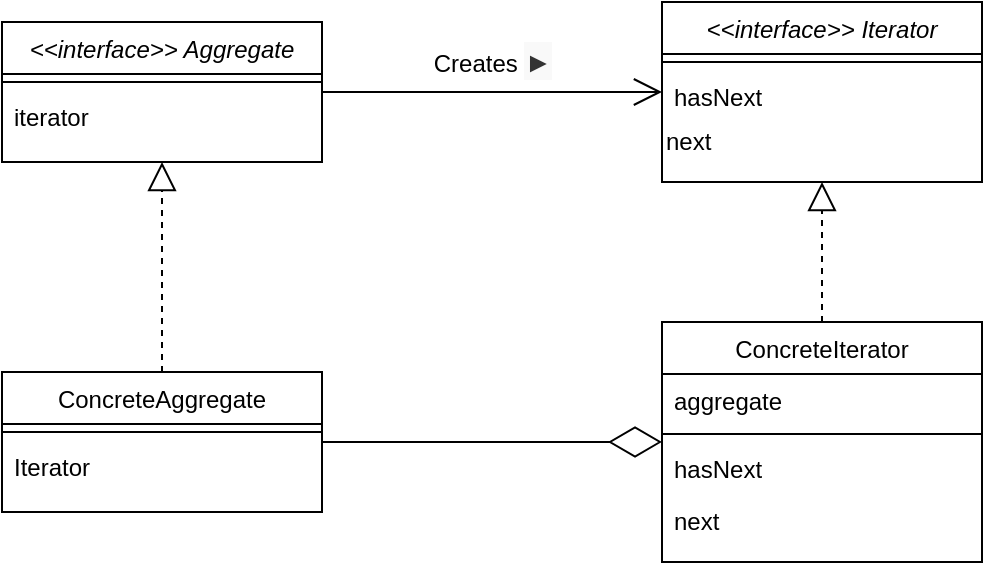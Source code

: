 <mxfile version="12.9.3" type="device"><diagram id="C5RBs43oDa-KdzZeNtuy" name="Page-1"><mxGraphModel dx="818" dy="1772" grid="1" gridSize="10" guides="1" tooltips="1" connect="1" arrows="1" fold="1" page="1" pageScale="1" pageWidth="827" pageHeight="1169" math="0" shadow="0"><root><mxCell id="WIyWlLk6GJQsqaUBKTNV-0"/><mxCell id="WIyWlLk6GJQsqaUBKTNV-1" parent="WIyWlLk6GJQsqaUBKTNV-0"/><mxCell id="iOKALO3kFAw9y9r0o-wG-12" value="" style="endArrow=block;dashed=1;endFill=0;endSize=12;html=1;" edge="1" parent="WIyWlLk6GJQsqaUBKTNV-1" source="zkfFHV4jXpPFQw0GAbJ--6" target="zkfFHV4jXpPFQw0GAbJ--0"><mxGeometry width="160" relative="1" as="geometry"><mxPoint x="280" y="355" as="sourcePoint"/><mxPoint x="220" y="180" as="targetPoint"/></mxGeometry></mxCell><mxCell id="iOKALO3kFAw9y9r0o-wG-17" value="" style="endArrow=block;dashed=1;endFill=0;endSize=12;html=1;" edge="1" parent="WIyWlLk6GJQsqaUBKTNV-1" source="zkfFHV4jXpPFQw0GAbJ--17" target="iOKALO3kFAw9y9r0o-wG-6"><mxGeometry width="160" relative="1" as="geometry"><mxPoint x="450" y="180" as="sourcePoint"/><mxPoint x="610" y="180" as="targetPoint"/></mxGeometry></mxCell><mxCell id="iOKALO3kFAw9y9r0o-wG-20" value="" style="endArrow=open;endFill=1;endSize=12;html=1;" edge="1" parent="WIyWlLk6GJQsqaUBKTNV-1" source="zkfFHV4jXpPFQw0GAbJ--0" target="iOKALO3kFAw9y9r0o-wG-6"><mxGeometry width="160" relative="1" as="geometry"><mxPoint x="390" y="50" as="sourcePoint"/><mxPoint x="550" y="50" as="targetPoint"/></mxGeometry></mxCell><mxCell id="iOKALO3kFAw9y9r0o-wG-22" value="Creates&amp;nbsp;&lt;span style=&quot;color: rgb(51 , 51 , 51) ; font-family: &amp;#34;open sans&amp;#34; , &amp;#34;helvetica neue&amp;#34; , &amp;#34;helvetica&amp;#34; , &amp;#34;arial&amp;#34; , sans-serif ; font-size: 14px ; text-align: left ; white-space: normal ; background-color: rgb(249 , 249 , 249)&quot;&gt;►&lt;/span&gt;" style="text;html=1;align=center;verticalAlign=middle;resizable=0;points=[];autosize=1;" vertex="1" parent="WIyWlLk6GJQsqaUBKTNV-1"><mxGeometry x="400" y="-20" width="70" height="20" as="geometry"/></mxCell><mxCell id="iOKALO3kFAw9y9r0o-wG-24" value="" style="endArrow=diamondThin;endFill=0;endSize=24;html=1;" edge="1" parent="WIyWlLk6GJQsqaUBKTNV-1" source="zkfFHV4jXpPFQw0GAbJ--6" target="zkfFHV4jXpPFQw0GAbJ--17"><mxGeometry width="160" relative="1" as="geometry"><mxPoint x="450" y="180" as="sourcePoint"/><mxPoint x="610" y="180" as="targetPoint"/></mxGeometry></mxCell><mxCell id="zkfFHV4jXpPFQw0GAbJ--0" value="&lt;&lt;interface&gt;&gt; Aggregate" style="swimlane;fontStyle=2;align=center;verticalAlign=top;childLayout=stackLayout;horizontal=1;startSize=26;horizontalStack=0;resizeParent=1;resizeLast=0;collapsible=1;marginBottom=0;rounded=0;shadow=0;strokeWidth=1;" parent="WIyWlLk6GJQsqaUBKTNV-1" vertex="1"><mxGeometry x="190" y="-30" width="160" height="70" as="geometry"><mxRectangle x="230" y="140" width="160" height="26" as="alternateBounds"/></mxGeometry></mxCell><mxCell id="zkfFHV4jXpPFQw0GAbJ--4" value="" style="line;html=1;strokeWidth=1;align=left;verticalAlign=middle;spacingTop=-1;spacingLeft=3;spacingRight=3;rotatable=0;labelPosition=right;points=[];portConstraint=eastwest;" parent="zkfFHV4jXpPFQw0GAbJ--0" vertex="1"><mxGeometry y="26" width="160" height="8" as="geometry"/></mxCell><mxCell id="zkfFHV4jXpPFQw0GAbJ--5" value="iterator" style="text;align=left;verticalAlign=top;spacingLeft=4;spacingRight=4;overflow=hidden;rotatable=0;points=[[0,0.5],[1,0.5]];portConstraint=eastwest;" parent="zkfFHV4jXpPFQw0GAbJ--0" vertex="1"><mxGeometry y="34" width="160" height="26" as="geometry"/></mxCell><mxCell id="iOKALO3kFAw9y9r0o-wG-6" value="&lt;&lt;interface&gt;&gt; Iterator" style="swimlane;fontStyle=2;align=center;verticalAlign=top;childLayout=stackLayout;horizontal=1;startSize=26;horizontalStack=0;resizeParent=1;resizeLast=0;collapsible=1;marginBottom=0;rounded=0;shadow=0;strokeWidth=1;" vertex="1" parent="WIyWlLk6GJQsqaUBKTNV-1"><mxGeometry x="520" y="-40" width="160" height="90" as="geometry"><mxRectangle x="230" y="140" width="160" height="26" as="alternateBounds"/></mxGeometry></mxCell><mxCell id="iOKALO3kFAw9y9r0o-wG-10" value="" style="line;html=1;strokeWidth=1;align=left;verticalAlign=middle;spacingTop=-1;spacingLeft=3;spacingRight=3;rotatable=0;labelPosition=right;points=[];portConstraint=eastwest;" vertex="1" parent="iOKALO3kFAw9y9r0o-wG-6"><mxGeometry y="26" width="160" height="8" as="geometry"/></mxCell><mxCell id="iOKALO3kFAw9y9r0o-wG-11" value="hasNext" style="text;align=left;verticalAlign=top;spacingLeft=4;spacingRight=4;overflow=hidden;rotatable=0;points=[[0,0.5],[1,0.5]];portConstraint=eastwest;" vertex="1" parent="iOKALO3kFAw9y9r0o-wG-6"><mxGeometry y="34" width="160" height="26" as="geometry"/></mxCell><mxCell id="iOKALO3kFAw9y9r0o-wG-15" value="next" style="text;html=1;align=left;verticalAlign=middle;resizable=0;points=[];autosize=1;" vertex="1" parent="iOKALO3kFAw9y9r0o-wG-6"><mxGeometry y="60" width="160" height="20" as="geometry"/></mxCell><mxCell id="zkfFHV4jXpPFQw0GAbJ--17" value="ConcreteIterator" style="swimlane;fontStyle=0;align=center;verticalAlign=top;childLayout=stackLayout;horizontal=1;startSize=26;horizontalStack=0;resizeParent=1;resizeLast=0;collapsible=1;marginBottom=0;rounded=0;shadow=0;strokeWidth=1;" parent="WIyWlLk6GJQsqaUBKTNV-1" vertex="1"><mxGeometry x="520" y="120" width="160" height="120" as="geometry"><mxRectangle x="550" y="140" width="160" height="26" as="alternateBounds"/></mxGeometry></mxCell><mxCell id="zkfFHV4jXpPFQw0GAbJ--18" value="aggregate" style="text;align=left;verticalAlign=top;spacingLeft=4;spacingRight=4;overflow=hidden;rotatable=0;points=[[0,0.5],[1,0.5]];portConstraint=eastwest;" parent="zkfFHV4jXpPFQw0GAbJ--17" vertex="1"><mxGeometry y="26" width="160" height="26" as="geometry"/></mxCell><mxCell id="zkfFHV4jXpPFQw0GAbJ--23" value="" style="line;html=1;strokeWidth=1;align=left;verticalAlign=middle;spacingTop=-1;spacingLeft=3;spacingRight=3;rotatable=0;labelPosition=right;points=[];portConstraint=eastwest;" parent="zkfFHV4jXpPFQw0GAbJ--17" vertex="1"><mxGeometry y="52" width="160" height="8" as="geometry"/></mxCell><mxCell id="zkfFHV4jXpPFQw0GAbJ--24" value="hasNext" style="text;align=left;verticalAlign=top;spacingLeft=4;spacingRight=4;overflow=hidden;rotatable=0;points=[[0,0.5],[1,0.5]];portConstraint=eastwest;" parent="zkfFHV4jXpPFQw0GAbJ--17" vertex="1"><mxGeometry y="60" width="160" height="26" as="geometry"/></mxCell><mxCell id="zkfFHV4jXpPFQw0GAbJ--25" value="next" style="text;align=left;verticalAlign=top;spacingLeft=4;spacingRight=4;overflow=hidden;rotatable=0;points=[[0,0.5],[1,0.5]];portConstraint=eastwest;" parent="zkfFHV4jXpPFQw0GAbJ--17" vertex="1"><mxGeometry y="86" width="160" height="26" as="geometry"/></mxCell><mxCell id="zkfFHV4jXpPFQw0GAbJ--6" value="ConcreteAggregate" style="swimlane;fontStyle=0;align=center;verticalAlign=top;childLayout=stackLayout;horizontal=1;startSize=26;horizontalStack=0;resizeParent=1;resizeLast=0;collapsible=1;marginBottom=0;rounded=0;shadow=0;strokeWidth=1;" parent="WIyWlLk6GJQsqaUBKTNV-1" vertex="1"><mxGeometry x="190" y="145" width="160" height="70" as="geometry"><mxRectangle x="130" y="380" width="160" height="26" as="alternateBounds"/></mxGeometry></mxCell><mxCell id="zkfFHV4jXpPFQw0GAbJ--9" value="" style="line;html=1;strokeWidth=1;align=left;verticalAlign=middle;spacingTop=-1;spacingLeft=3;spacingRight=3;rotatable=0;labelPosition=right;points=[];portConstraint=eastwest;" parent="zkfFHV4jXpPFQw0GAbJ--6" vertex="1"><mxGeometry y="26" width="160" height="8" as="geometry"/></mxCell><mxCell id="zkfFHV4jXpPFQw0GAbJ--10" value="Iterator" style="text;align=left;verticalAlign=top;spacingLeft=4;spacingRight=4;overflow=hidden;rotatable=0;points=[[0,0.5],[1,0.5]];portConstraint=eastwest;fontStyle=0" parent="zkfFHV4jXpPFQw0GAbJ--6" vertex="1"><mxGeometry y="34" width="160" height="26" as="geometry"/></mxCell></root></mxGraphModel></diagram></mxfile>